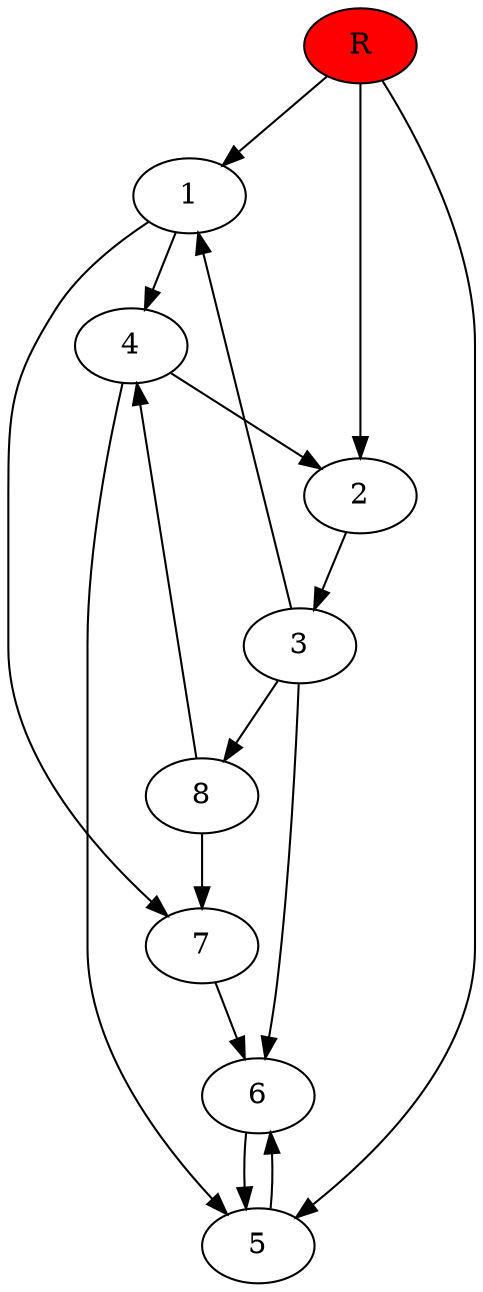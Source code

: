 digraph prb23130 {
	1
	2
	3
	4
	5
	6
	7
	8
	R [fillcolor="#ff0000" style=filled]
	1 -> 4
	1 -> 7
	2 -> 3
	3 -> 1
	3 -> 6
	3 -> 8
	4 -> 2
	4 -> 5
	5 -> 6
	6 -> 5
	7 -> 6
	8 -> 4
	8 -> 7
	R -> 1
	R -> 2
	R -> 5
}
